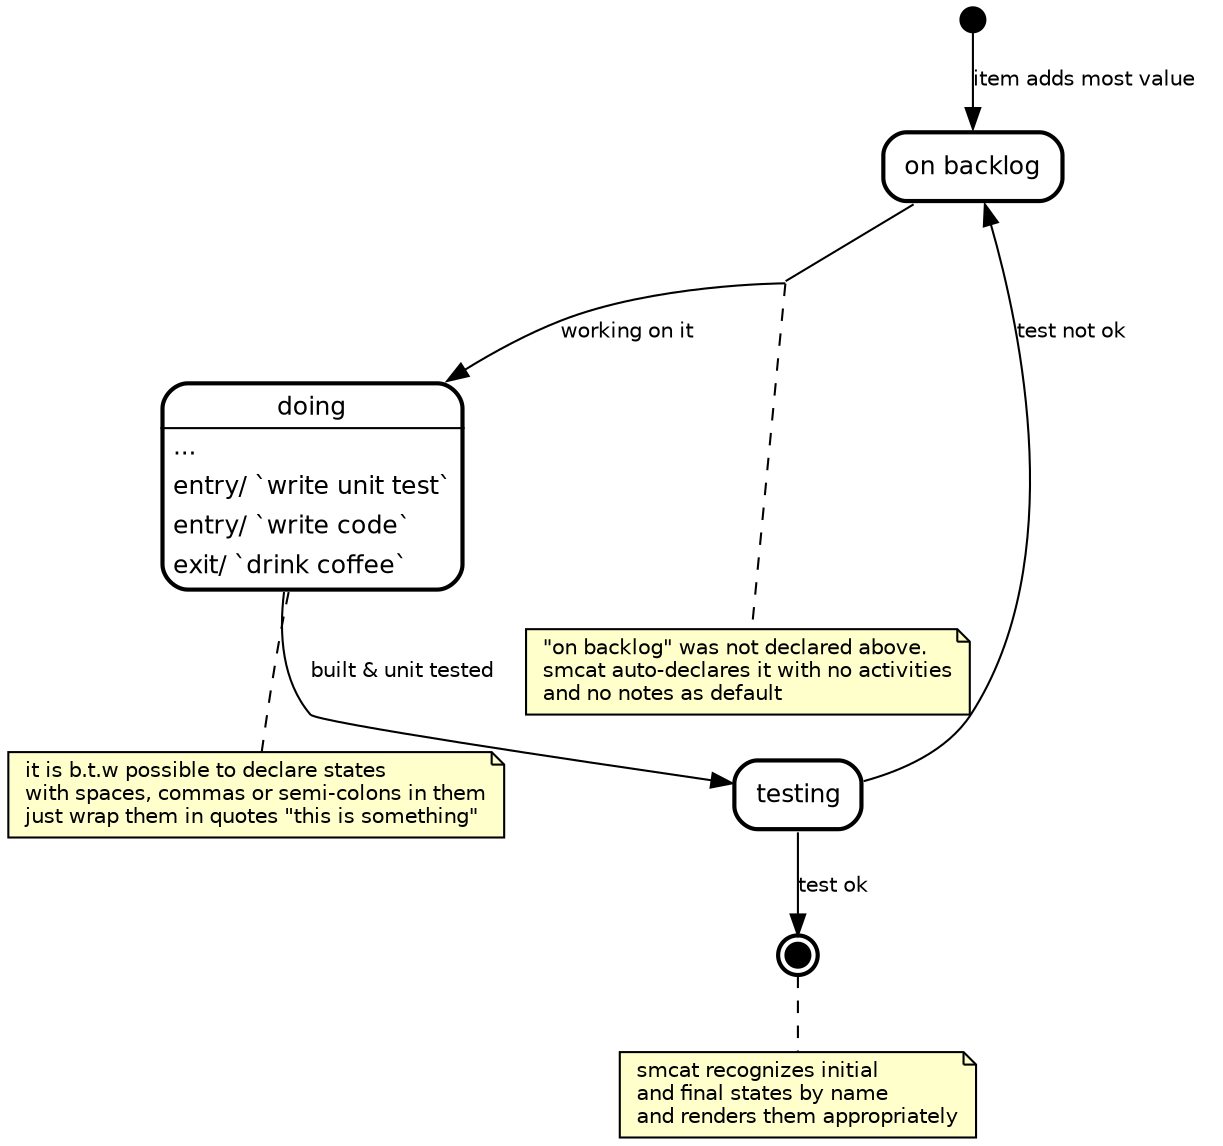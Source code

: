 digraph "state transitions" {
  pack=42 splines=true ordering=out compound=true overlap=scale K=0.9 epsilon=0.9 nodesep=0.2
  fontname="Helvetica" fontsize=12 penwidth=2.0
  
  node [shape=plaintext style=filled fillcolor=white fontname=Helvetica fontsize=12 penwidth=2.0]
  edge [fontname=Helvetica fontsize=10]

    "initial" [shape=circle style=filled fillcolor=black fixedsize=true height=0.15 label=""]
    "doing" [margin=0 label= < 
      <table align="center" cellborder="0" border="2" style="rounded" width="48">
        <tr><td width="48" cellpadding="2">doing</td></tr>
          <hr/>
          <tr><td align="left" cellpadding="2">...</td></tr>
          
          <tr><td align="left" cellpadding="2">entry/ `write unit test`</td></tr>
          
          <tr><td align="left" cellpadding="2">entry/ `write code`</td></tr>
          
          <tr><td align="left" cellpadding="2">exit/ `drink coffee`</td></tr>
      </table>
    >]
    "on backlog" [margin=0 label= < 
      <table align="center" cellborder="0" border="2" style="rounded" width="48">
        <tr><td width="48" cellpadding="7">on backlog</td></tr>
      </table>
    >]
    "testing" [margin=0 label= < 
      <table align="center" cellborder="0" border="2" style="rounded" width="48">
        <tr><td width="48" cellpadding="7">testing</td></tr>
      </table>
    >]
    "final" [shape=circle style=filled fillcolor=black fixedsize=true height=0.15 peripheries=2 label=""]
      "note_doing" [label="it is b.t.w possible to declare states\lwith spaces, commas or semi-colons in them\ljust wrap them in quotes \"this is something\"\l" shape=note fontsize=10 fillcolor="#ffffcc" penwidth=1.0]
      "doing" -> "note_doing" [style=dashed arrowtail=none arrowhead=none]
      "note_final" [label="smcat recognizes initial\land final states by name\land renders them appropriately\l" shape=note fontsize=10 fillcolor="#ffffcc" penwidth=1.0]
      "final" -> "note_final" [style=dashed arrowtail=none arrowhead=none]

    "initial" -> "on backlog" [label="item adds most value   \l"]
      "i_note_tr_on backlog_doing_2" [shape=point style=invis margin=0 width=0 height=0 fixedsize=true]
      "on backlog" -> "i_note_tr_on backlog_doing_2" [arrowhead=none]
      "i_note_tr_on backlog_doing_2" -> "doing" [label="working on it   \l"]
      "i_note_tr_on backlog_doing_2" -> "note_tr_on backlog_doing_2" [style=dashed arrowtail=none arrowhead=none weight=0]
      "note_tr_on backlog_doing_2" [label="\"on backlog\" was not declared above.\lsmcat auto-declares it with no activities\land no notes as default\l" shape=note fontsize=10 fillcolor="#ffffcc" penwidth=1.0]
    "doing" -> "testing" [label="built & unit tested   \l"]
    "testing" -> "on backlog" [label="test not ok   \l"]
    "testing" -> "final" [label="test ok   \l"]
}
